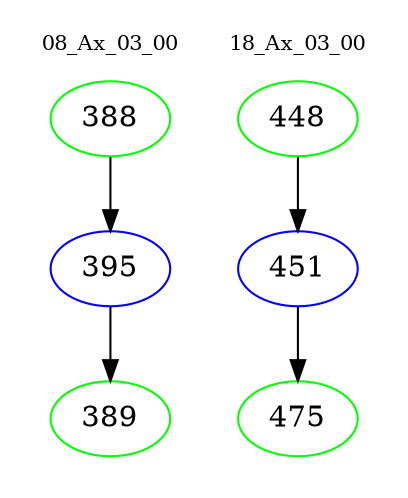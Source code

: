 digraph{
subgraph cluster_0 {
color = white
label = "08_Ax_03_00";
fontsize=10;
T0_388 [label="388", color="green"]
T0_388 -> T0_395 [color="black"]
T0_395 [label="395", color="blue"]
T0_395 -> T0_389 [color="black"]
T0_389 [label="389", color="green"]
}
subgraph cluster_1 {
color = white
label = "18_Ax_03_00";
fontsize=10;
T1_448 [label="448", color="green"]
T1_448 -> T1_451 [color="black"]
T1_451 [label="451", color="blue"]
T1_451 -> T1_475 [color="black"]
T1_475 [label="475", color="green"]
}
}
